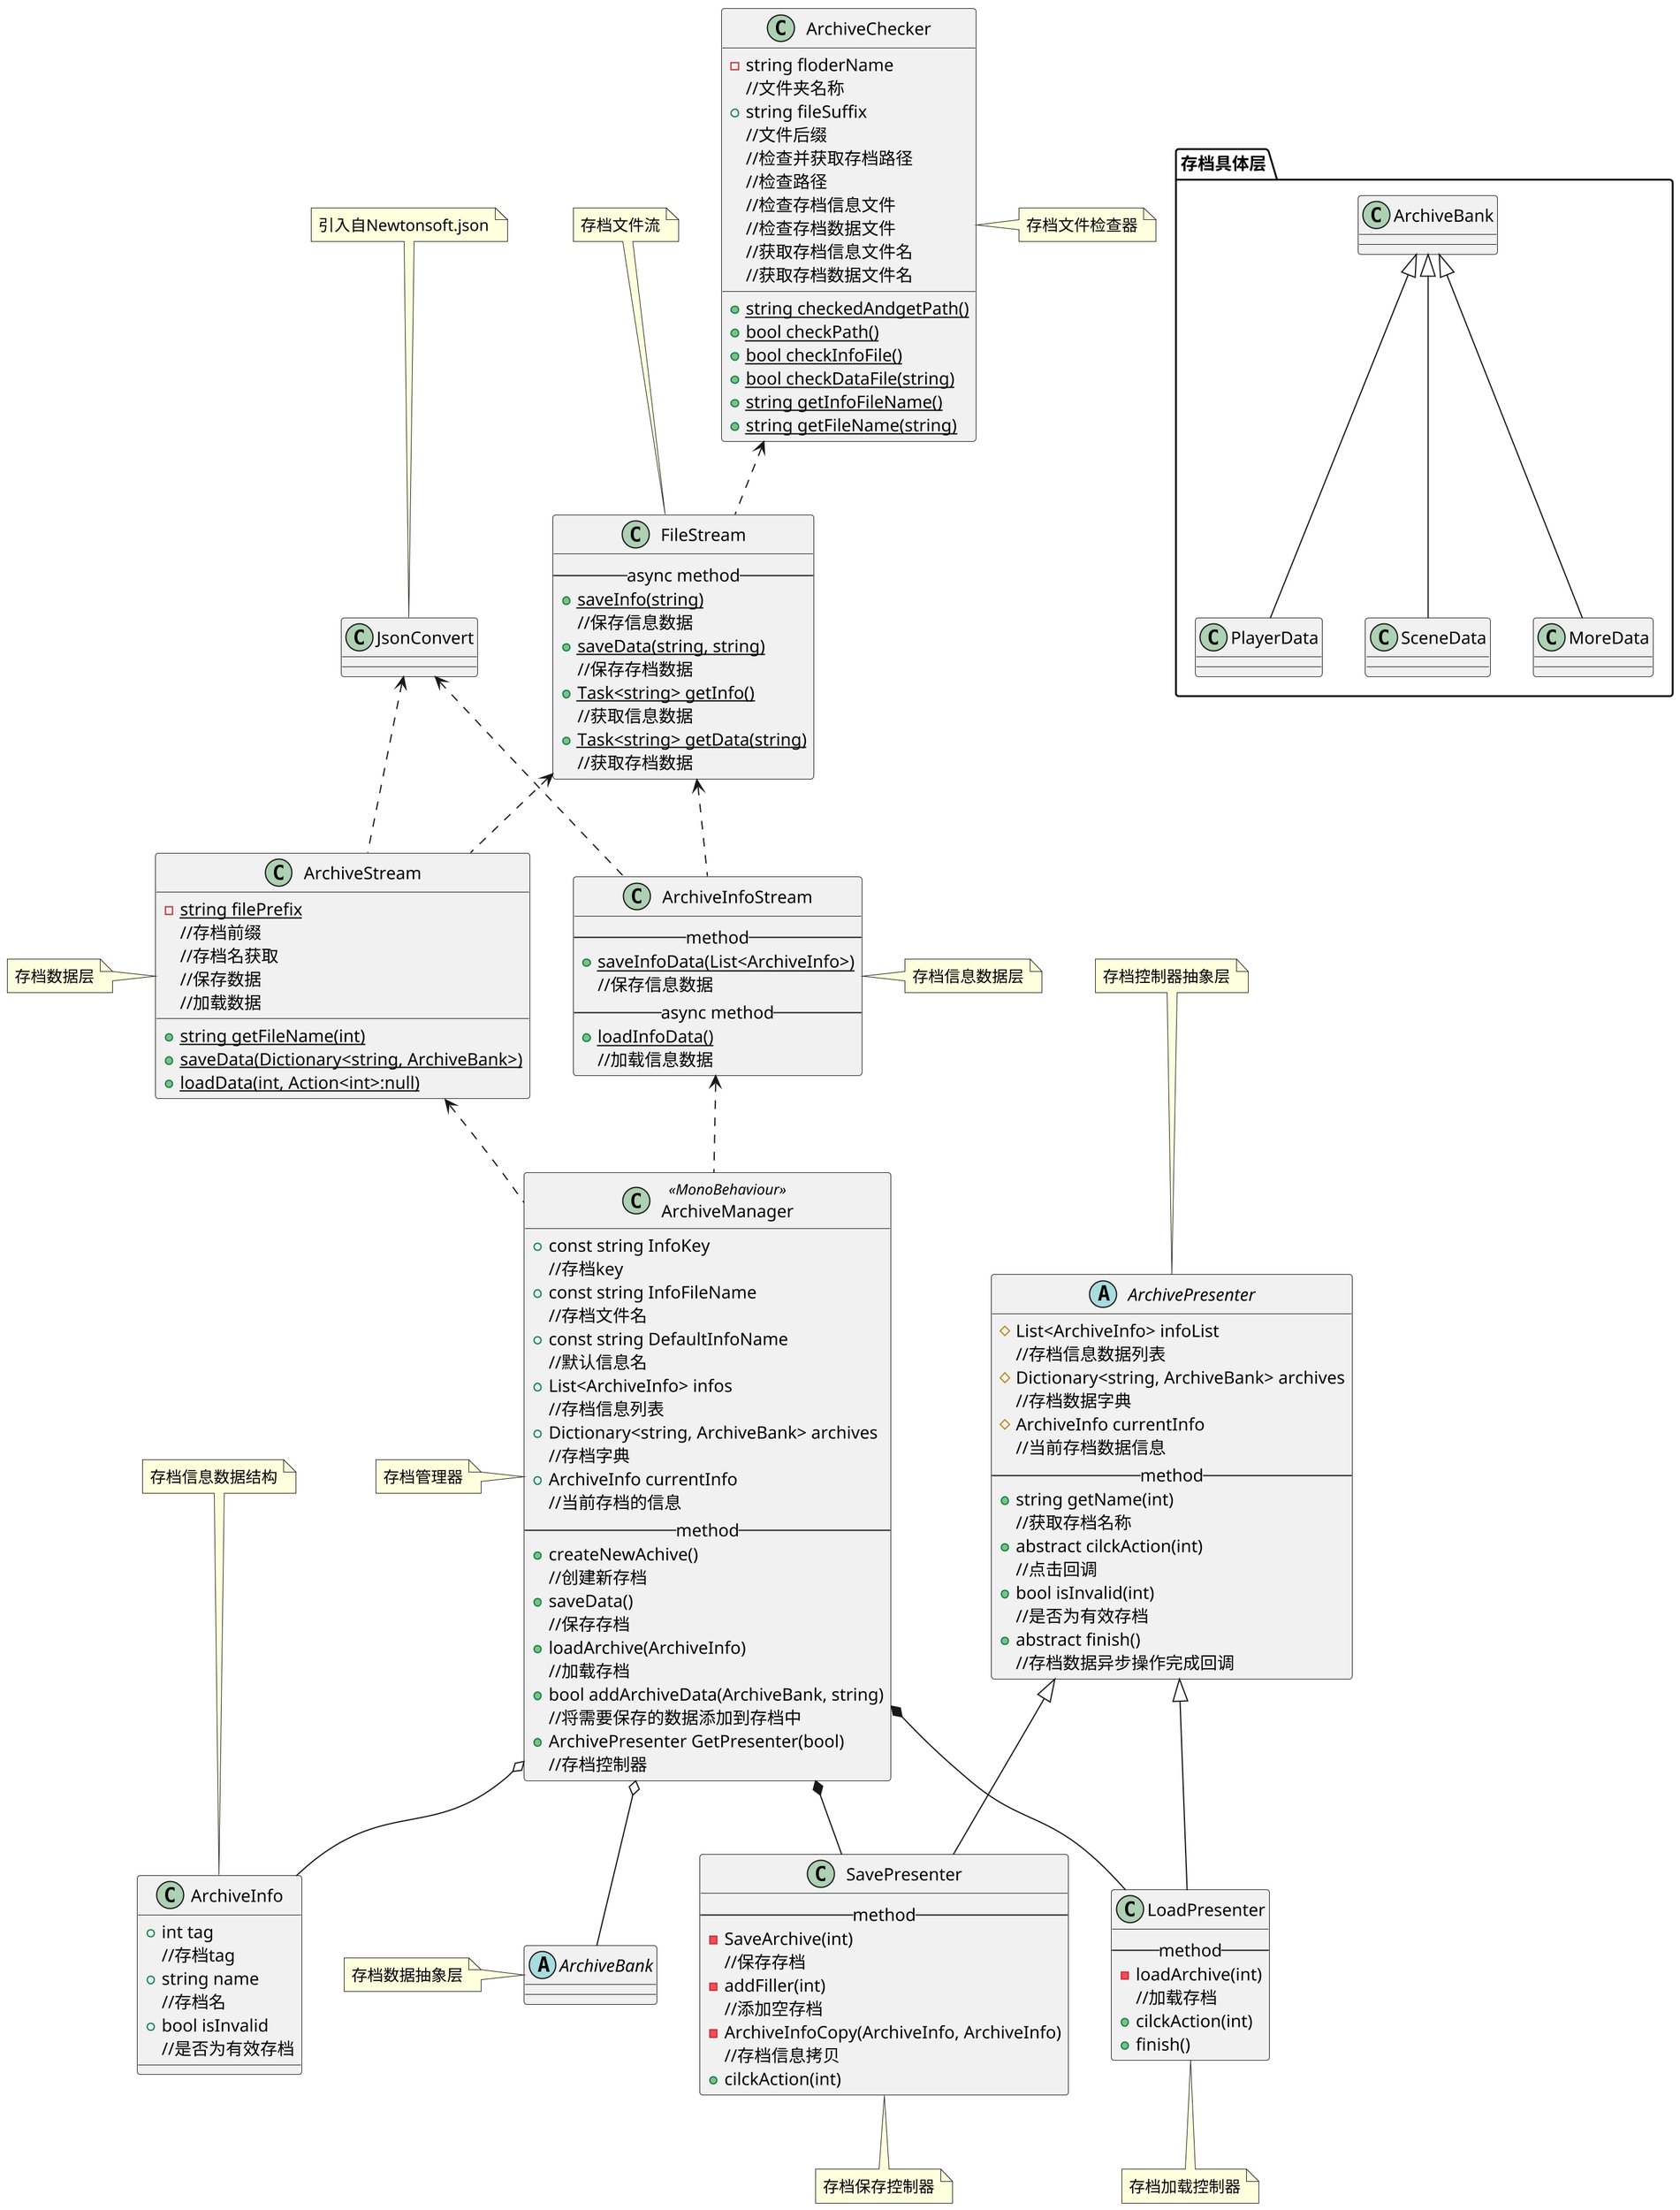 @startuml ArchiveManager
skinparam Dpi 200
class ArchiveManager <<MonoBehaviour>>
{
    +const string InfoKey
    //存档key
    +const string InfoFileName
    //存档文件名
    +const string DefaultInfoName
    //默认信息名
    +List<ArchiveInfo> infos
    //存档信息列表
    +Dictionary<string, ArchiveBank> archives
    //存档字典
    +ArchiveInfo currentInfo
    //当前存档的信息
    --method--
    +createNewAchive()
    //创建新存档
    +saveData()
    //保存存档
    +loadArchive(ArchiveInfo)
    //加载存档
    +bool addArchiveData(ArchiveBank, string)
    //将需要保存的数据添加到存档中
    +ArchivePresenter GetPresenter(bool)
    //存档控制器
}
note left:存档管理器
abstract ArchiveBank
note left:存档数据抽象层

package 存档具体层
{
    class PlayerData extends ArchiveBank
    class SceneData extends ArchiveBank
    class MoreData extends ArchiveBank
}

class ArchiveInfo
{
    +int tag
    //存档tag
    +string name
    //存档名
    +bool isInvalid
    //是否为有效存档
}
note top:存档信息数据结构
class ArchiveInfoStream
{
    --method--
    +{static}saveInfoData(List<ArchiveInfo>)
    //保存信息数据
    --async method--
    +{static}loadInfoData()
    //加载信息数据
}
note right:存档信息数据层
class ArchiveStream
{
    -{static}string filePrefix
    //存档前缀
    +{static}string getFileName(int)
    //存档名获取
    +{static}saveData(Dictionary<string, ArchiveBank>)
    //保存数据
    +{static}loadData(int, Action<int>:null)
    //加载数据
}
note left:存档数据层
abstract ArchivePresenter
{
    #List<ArchiveInfo> infoList
    //存档信息数据列表
    #Dictionary<string, ArchiveBank> archives
    //存档数据字典
    #ArchiveInfo currentInfo
    //当前存档数据信息
    --method--
    +string getName(int)
    //获取存档名称
    +abstract cilckAction(int)
    //点击回调
    +bool isInvalid(int)
    //是否为有效存档
    +abstract finish()
    //存档数据异步操作完成回调
}
note top:存档控制器抽象层
class LoadPresenter extends ArchivePresenter
{
    --method--
    -loadArchive(int)
    //加载存档
    +cilckAction(int)
    +finish()
}
note bottom of LoadPresenter
    存档加载控制器
end note
class SavePresenter extends ArchivePresenter
{
    --method--
    -SaveArchive(int)
    //保存存档
    -addFiller(int)
    //添加空存档
    -ArchiveInfoCopy(ArchiveInfo, ArchiveInfo)
    //存档信息拷贝
    +cilckAction(int)
}
note bottom of SavePresenter
    存档保存控制器
end note
class JsonConvert
note top:引入自Newtonsoft.json
class FileStream
{
    --async method--
    +{static}saveInfo(string)
    //保存信息数据
    +{static}saveData(string, string)
    //保存存档数据
    +{static}Task<string> getInfo()
    //获取信息数据
    +{static}Task<string> getData(string)
    //获取存档数据
}
note top:存档文件流
class ArchiveChecker
{
    -string floderName
    //文件夹名称
    +string fileSuffix
    //文件后缀
    +{static}string checkedAndgetPath()
    //检查并获取存档路径
    +{static}bool checkPath()
    //检查路径
    +{static}bool checkInfoFile()
    //检查存档信息文件
    +{static}bool checkDataFile(string)
    //检查存档数据文件
    +{static}string getInfoFileName()
    //获取存档信息文件名
    +{static}string getFileName(string)
    //获取存档数据文件名
}
note right:存档文件检查器
ArchiveManager o-- ArchiveBank
ArchiveManager o-- ArchiveInfo
ArchiveManager *-- LoadPresenter
ArchiveManager *-- SavePresenter
ArchiveInfoStream <.. ArchiveManager
ArchiveStream <.. ArchiveManager
FileStream <.. ArchiveStream
FileStream <.. ArchiveInfoStream
JsonConvert <.. ArchiveStream
JsonConvert <.. ArchiveInfoStream
ArchiveChecker <.. FileStream
@enduml